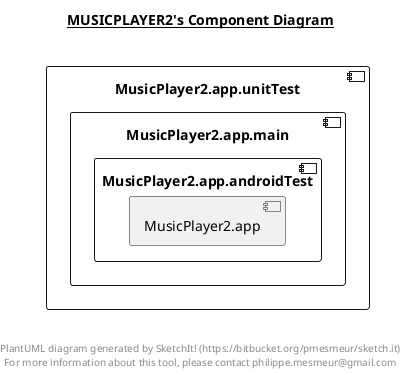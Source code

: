 @startuml

title __MUSICPLAYER2's Component Diagram__\n

  component "MusicPlayer2.app.unitTest" {
        [MusicPlayer2.app.main]
    component "MusicPlayer2.app.main" {
          [MusicPlayer2.app.androidTest]
      component "MusicPlayer2.app.androidTest" {
            [MusicPlayer2.app]
      }


    }


  }




right footer


PlantUML diagram generated by SketchIt! (https://bitbucket.org/pmesmeur/sketch.it)
For more information about this tool, please contact philippe.mesmeur@gmail.com
endfooter

@enduml
